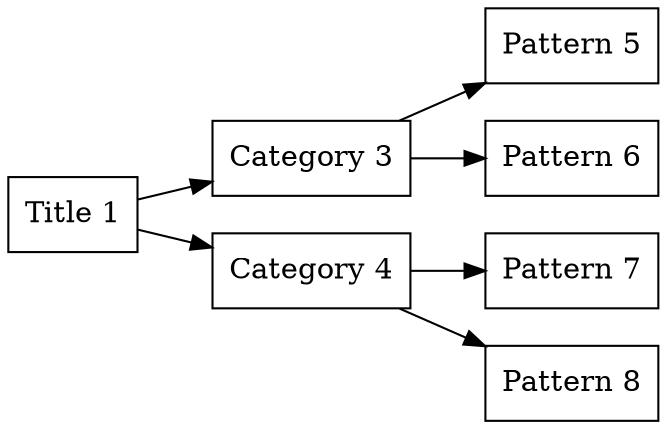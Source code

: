 digraph G {
rankdir=LR;
"Title 1" [shape=box];
"Category 3" [shape=box];
"Title 1" -> "Category 3";
"Pattern 5" [shape=box];
"Category 3" -> "Pattern 5";
"Pattern 6" [shape=box];
"Category 3" -> "Pattern 6";
"Category 4" [shape=box];
"Title 1" -> "Category 4";
"Pattern 7" [shape=box];
"Category 4" -> "Pattern 7";
"Pattern 8" [shape=box];
"Category 4" -> "Pattern 8";
}
